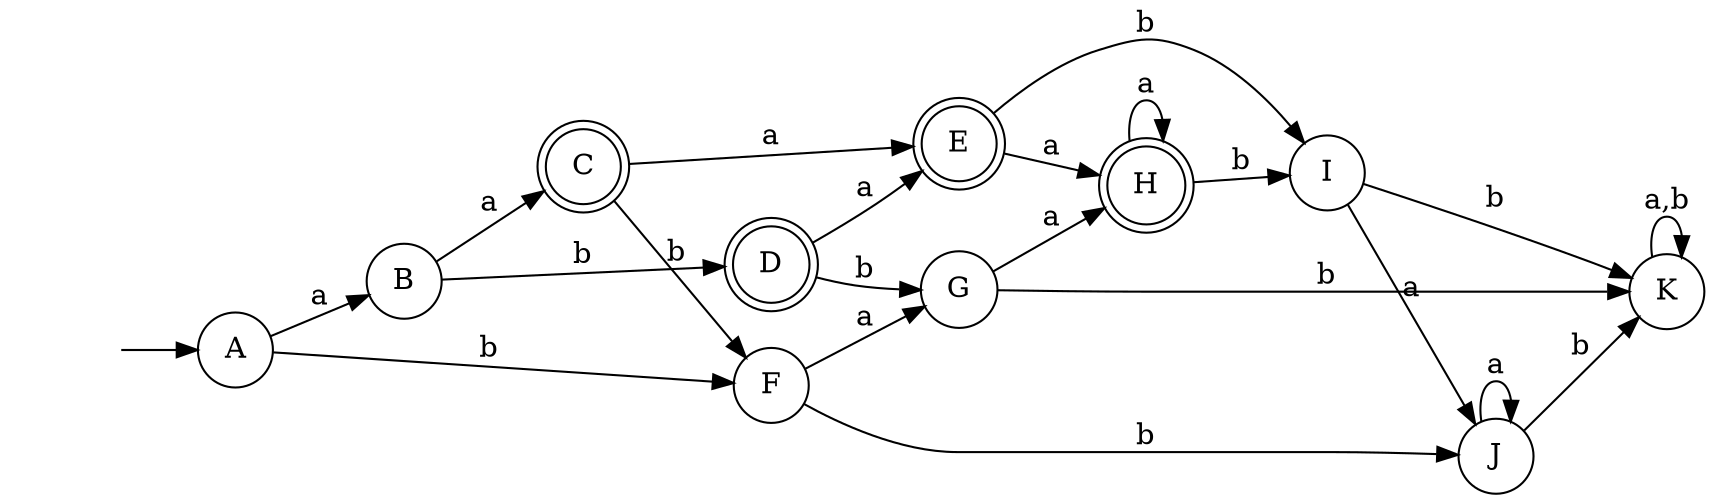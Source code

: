 digraph Automate {
rankdir=LR;
node [shape=circle];
start [shape=none, label=""];
start -> A;
A[label=A];
B[label=B];
C[label=C, shape=doublecircle];
D[label=D, shape=doublecircle];
E[label=E, shape=doublecircle];
F[label=F];
G[label=G];
H[label=H, shape=doublecircle];
I[label=I];
J[label=J];
K[label=K];
A -> B [label="a"];
A -> F [label="b"];
B -> C [label="a"];
B -> D [label="b"];
C -> E [label="a"];
C -> F [label="b"];
D -> E [label="a"];
D -> G [label="b"];
E -> H [label="a"];
E -> I [label="b"];
F -> G [label="a"];
F -> J [label="b"];
G -> H [label="a"];
G -> K [label="b"];
H -> H [label="a"];
H -> I [label="b"];
I -> J [label="a"];
I -> K [label="b"];
J -> J [label="a"];
J -> K [label="b"];
K -> K [label="a,b"];
}